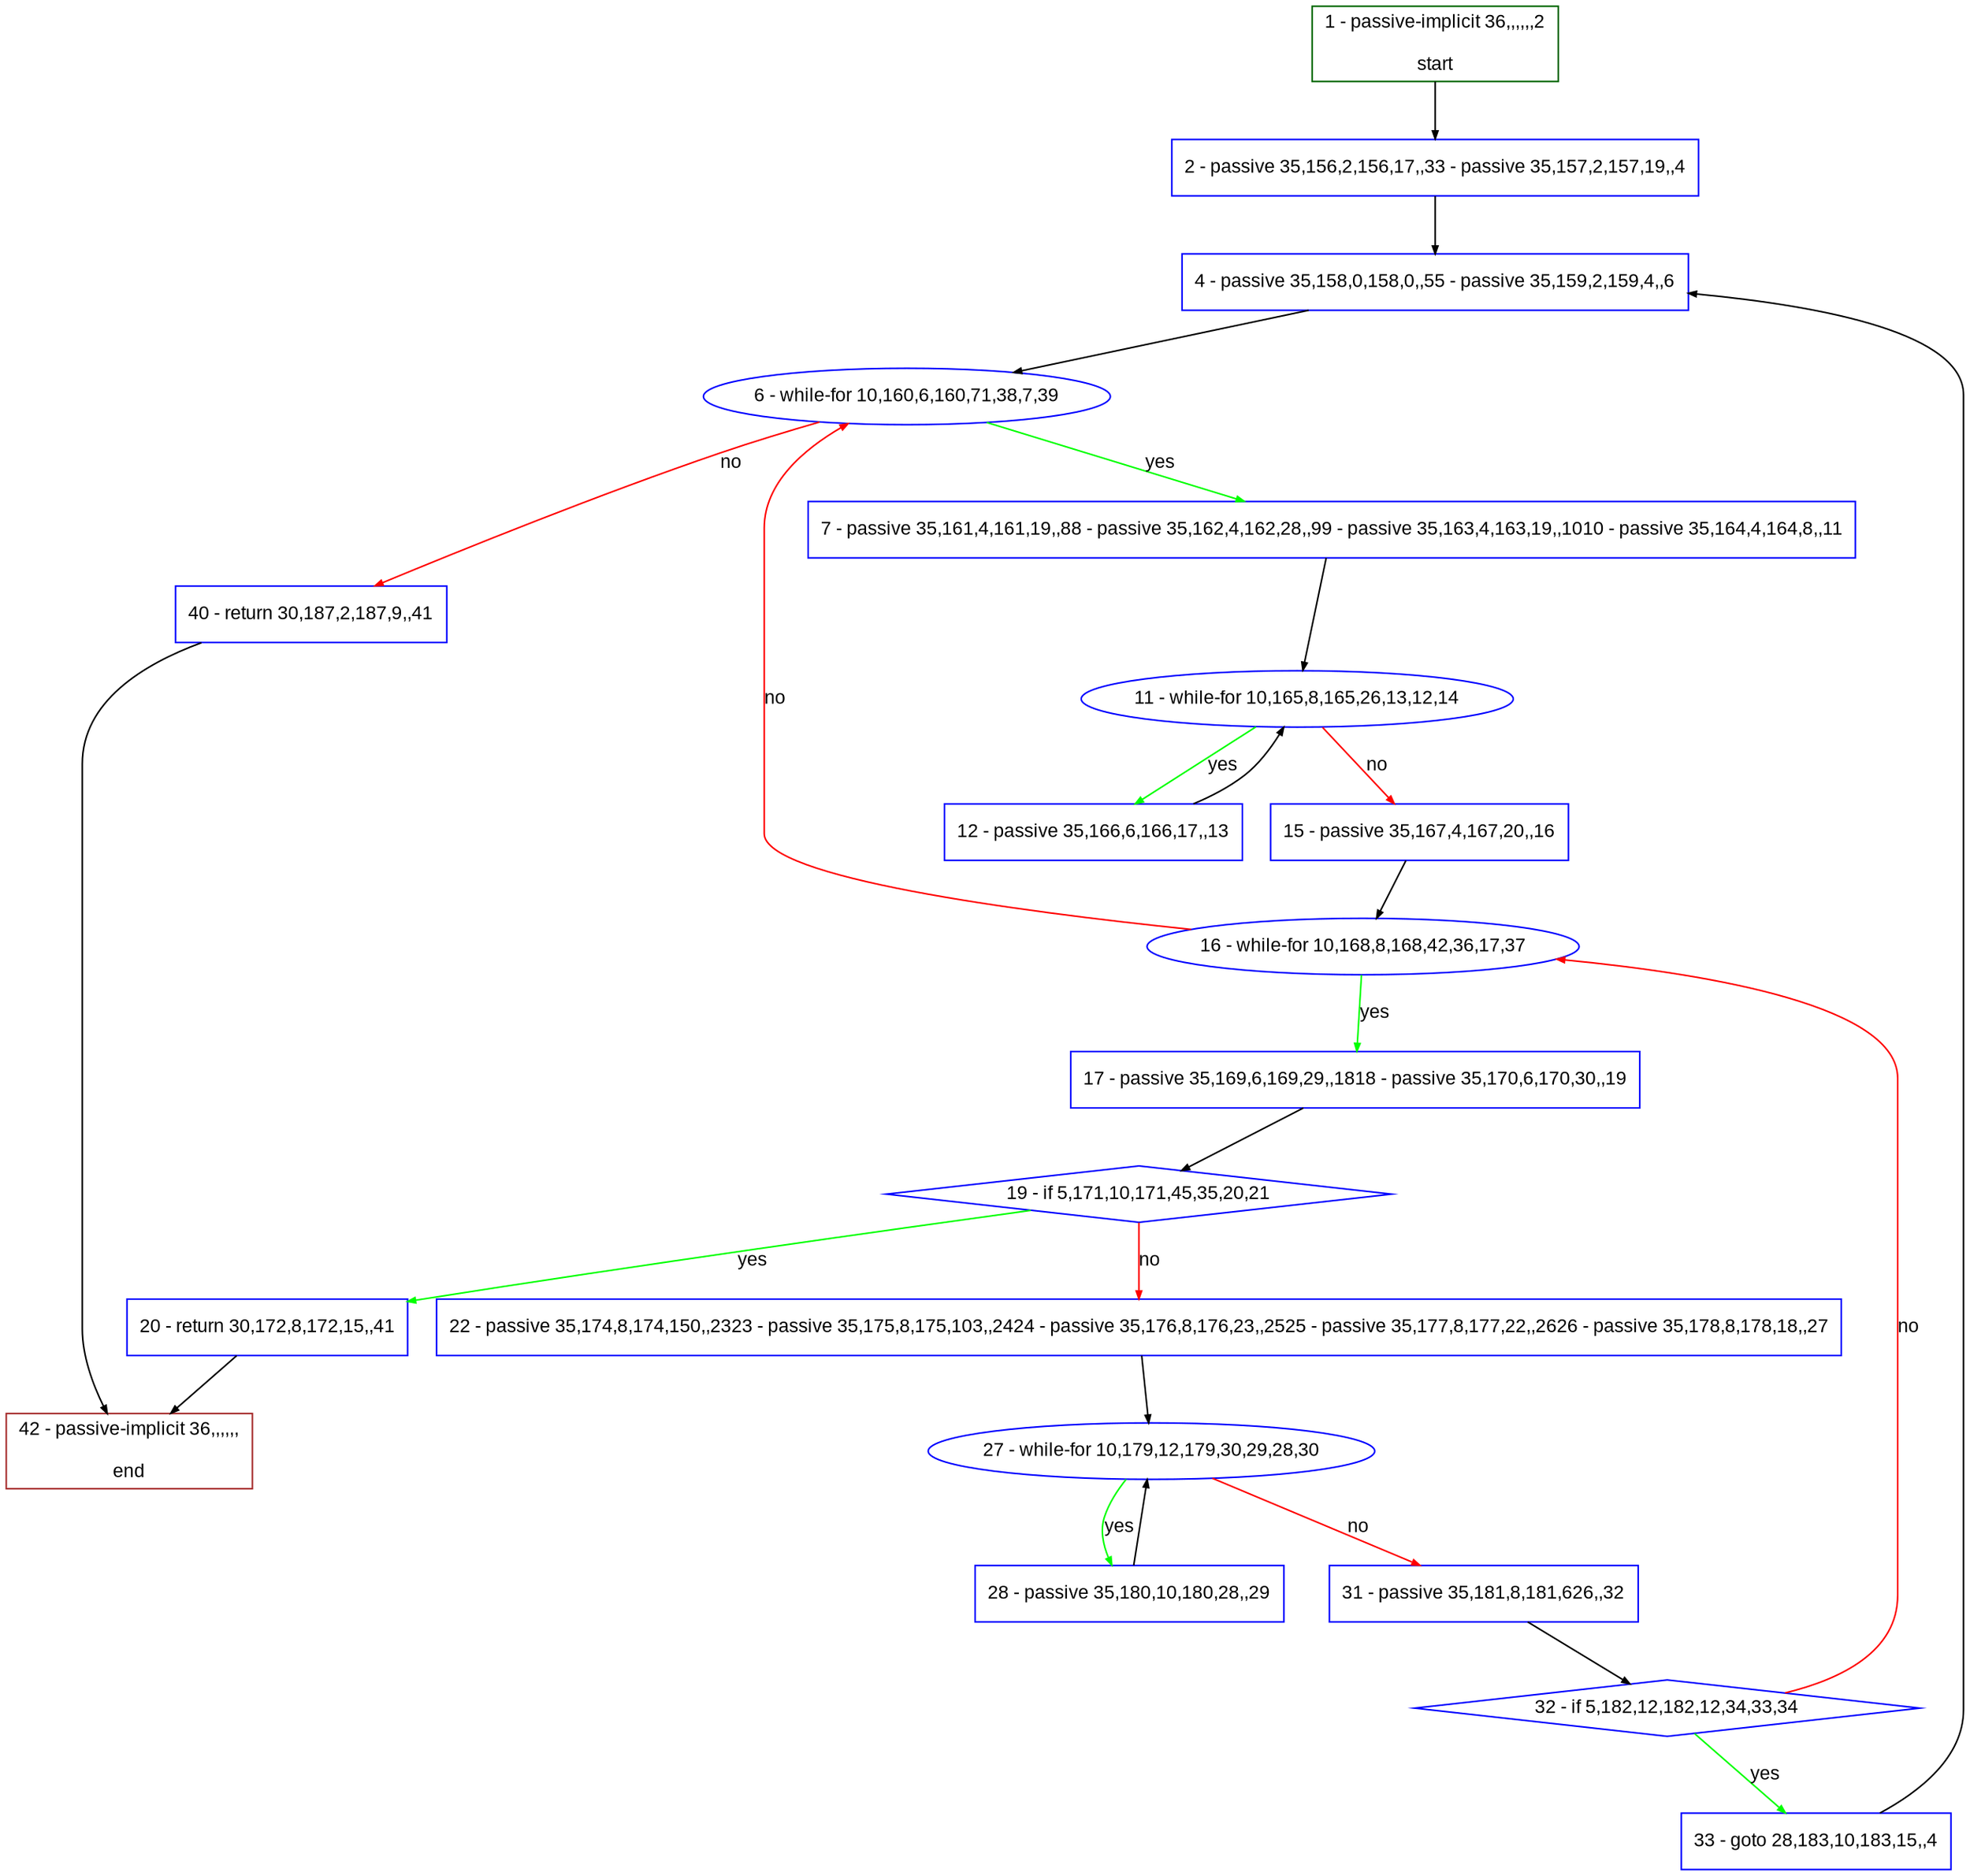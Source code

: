 digraph "" {
  graph [pack="true", label="", fontsize="12", packmode="clust", fontname="Arial", fillcolor="#FFFFCC", bgcolor="white", style="rounded,filled", compound="true"];
  node [node_initialized="no", label="", color="grey", fontsize="12", fillcolor="white", fontname="Arial", style="filled", shape="rectangle", compound="true", fixedsize="false"];
  edge [fontcolor="black", arrowhead="normal", arrowtail="none", arrowsize="0.5", ltail="", label="", color="black", fontsize="12", lhead="", fontname="Arial", dir="forward", compound="true"];
  __N1 [label="2 - passive 35,156,2,156,17,,33 - passive 35,157,2,157,19,,4", color="#0000ff", fillcolor="#ffffff", style="filled", shape="box"];
  __N2 [label="1 - passive-implicit 36,,,,,,2\n\nstart", color="#006400", fillcolor="#ffffff", style="filled", shape="box"];
  __N3 [label="4 - passive 35,158,0,158,0,,55 - passive 35,159,2,159,4,,6", color="#0000ff", fillcolor="#ffffff", style="filled", shape="box"];
  __N4 [label="6 - while-for 10,160,6,160,71,38,7,39", color="#0000ff", fillcolor="#ffffff", style="filled", shape="oval"];
  __N5 [label="7 - passive 35,161,4,161,19,,88 - passive 35,162,4,162,28,,99 - passive 35,163,4,163,19,,1010 - passive 35,164,4,164,8,,11", color="#0000ff", fillcolor="#ffffff", style="filled", shape="box"];
  __N6 [label="40 - return 30,187,2,187,9,,41", color="#0000ff", fillcolor="#ffffff", style="filled", shape="box"];
  __N7 [label="11 - while-for 10,165,8,165,26,13,12,14", color="#0000ff", fillcolor="#ffffff", style="filled", shape="oval"];
  __N8 [label="12 - passive 35,166,6,166,17,,13", color="#0000ff", fillcolor="#ffffff", style="filled", shape="box"];
  __N9 [label="15 - passive 35,167,4,167,20,,16", color="#0000ff", fillcolor="#ffffff", style="filled", shape="box"];
  __N10 [label="16 - while-for 10,168,8,168,42,36,17,37", color="#0000ff", fillcolor="#ffffff", style="filled", shape="oval"];
  __N11 [label="17 - passive 35,169,6,169,29,,1818 - passive 35,170,6,170,30,,19", color="#0000ff", fillcolor="#ffffff", style="filled", shape="box"];
  __N12 [label="19 - if 5,171,10,171,45,35,20,21", color="#0000ff", fillcolor="#ffffff", style="filled", shape="diamond"];
  __N13 [label="20 - return 30,172,8,172,15,,41", color="#0000ff", fillcolor="#ffffff", style="filled", shape="box"];
  __N14 [label="22 - passive 35,174,8,174,150,,2323 - passive 35,175,8,175,103,,2424 - passive 35,176,8,176,23,,2525 - passive 35,177,8,177,22,,2626 - passive 35,178,8,178,18,,27", color="#0000ff", fillcolor="#ffffff", style="filled", shape="box"];
  __N15 [label="42 - passive-implicit 36,,,,,,\n\nend", color="#a52a2a", fillcolor="#ffffff", style="filled", shape="box"];
  __N16 [label="27 - while-for 10,179,12,179,30,29,28,30", color="#0000ff", fillcolor="#ffffff", style="filled", shape="oval"];
  __N17 [label="28 - passive 35,180,10,180,28,,29", color="#0000ff", fillcolor="#ffffff", style="filled", shape="box"];
  __N18 [label="31 - passive 35,181,8,181,626,,32", color="#0000ff", fillcolor="#ffffff", style="filled", shape="box"];
  __N19 [label="32 - if 5,182,12,182,12,34,33,34", color="#0000ff", fillcolor="#ffffff", style="filled", shape="diamond"];
  __N20 [label="33 - goto 28,183,10,183,15,,4", color="#0000ff", fillcolor="#ffffff", style="filled", shape="box"];
  __N2 -> __N1 [arrowhead="normal", arrowtail="none", color="#000000", label="", dir="forward"];
  __N1 -> __N3 [arrowhead="normal", arrowtail="none", color="#000000", label="", dir="forward"];
  __N3 -> __N4 [arrowhead="normal", arrowtail="none", color="#000000", label="", dir="forward"];
  __N4 -> __N5 [arrowhead="normal", arrowtail="none", color="#00ff00", label="yes", dir="forward"];
  __N4 -> __N6 [arrowhead="normal", arrowtail="none", color="#ff0000", label="no", dir="forward"];
  __N5 -> __N7 [arrowhead="normal", arrowtail="none", color="#000000", label="", dir="forward"];
  __N7 -> __N8 [arrowhead="normal", arrowtail="none", color="#00ff00", label="yes", dir="forward"];
  __N8 -> __N7 [arrowhead="normal", arrowtail="none", color="#000000", label="", dir="forward"];
  __N7 -> __N9 [arrowhead="normal", arrowtail="none", color="#ff0000", label="no", dir="forward"];
  __N9 -> __N10 [arrowhead="normal", arrowtail="none", color="#000000", label="", dir="forward"];
  __N10 -> __N4 [arrowhead="normal", arrowtail="none", color="#ff0000", label="no", dir="forward"];
  __N10 -> __N11 [arrowhead="normal", arrowtail="none", color="#00ff00", label="yes", dir="forward"];
  __N11 -> __N12 [arrowhead="normal", arrowtail="none", color="#000000", label="", dir="forward"];
  __N12 -> __N13 [arrowhead="normal", arrowtail="none", color="#00ff00", label="yes", dir="forward"];
  __N12 -> __N14 [arrowhead="normal", arrowtail="none", color="#ff0000", label="no", dir="forward"];
  __N13 -> __N15 [arrowhead="normal", arrowtail="none", color="#000000", label="", dir="forward"];
  __N14 -> __N16 [arrowhead="normal", arrowtail="none", color="#000000", label="", dir="forward"];
  __N16 -> __N17 [arrowhead="normal", arrowtail="none", color="#00ff00", label="yes", dir="forward"];
  __N17 -> __N16 [arrowhead="normal", arrowtail="none", color="#000000", label="", dir="forward"];
  __N16 -> __N18 [arrowhead="normal", arrowtail="none", color="#ff0000", label="no", dir="forward"];
  __N18 -> __N19 [arrowhead="normal", arrowtail="none", color="#000000", label="", dir="forward"];
  __N19 -> __N10 [arrowhead="normal", arrowtail="none", color="#ff0000", label="no", dir="forward"];
  __N19 -> __N20 [arrowhead="normal", arrowtail="none", color="#00ff00", label="yes", dir="forward"];
  __N20 -> __N3 [arrowhead="normal", arrowtail="none", color="#000000", label="", dir="forward"];
  __N6 -> __N15 [arrowhead="normal", arrowtail="none", color="#000000", label="", dir="forward"];
}

